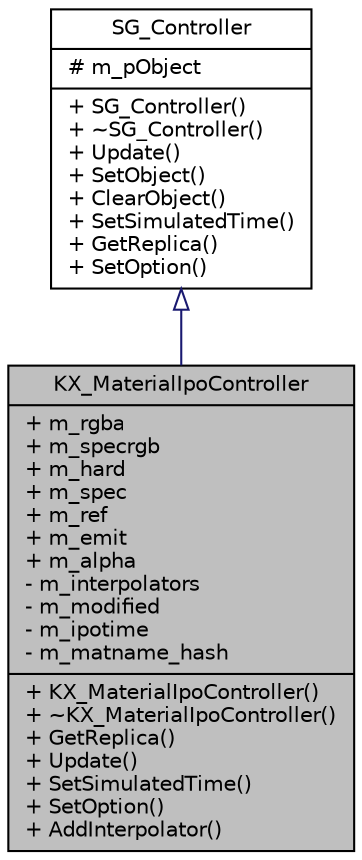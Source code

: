 digraph G
{
  edge [fontname="Helvetica",fontsize="10",labelfontname="Helvetica",labelfontsize="10"];
  node [fontname="Helvetica",fontsize="10",shape=record];
  Node1 [label="{KX_MaterialIpoController\n|+ m_rgba\l+ m_specrgb\l+ m_hard\l+ m_spec\l+ m_ref\l+ m_emit\l+ m_alpha\l- m_interpolators\l- m_modified\l- m_ipotime\l- m_matname_hash\l|+ KX_MaterialIpoController()\l+ ~KX_MaterialIpoController()\l+ GetReplica()\l+ Update()\l+ SetSimulatedTime()\l+ SetOption()\l+ AddInterpolator()\l}",height=0.2,width=0.4,color="black", fillcolor="grey75", style="filled" fontcolor="black"];
  Node2 -> Node1 [dir=back,color="midnightblue",fontsize="10",style="solid",arrowtail="empty",fontname="Helvetica"];
  Node2 [label="{SG_Controller\n|# m_pObject\l|+ SG_Controller()\l+ ~SG_Controller()\l+ Update()\l+ SetObject()\l+ ClearObject()\l+ SetSimulatedTime()\l+ GetReplica()\l+ SetOption()\l}",height=0.2,width=0.4,color="black", fillcolor="white", style="filled",URL="$d6/d9e/classSG__Controller.html"];
}
